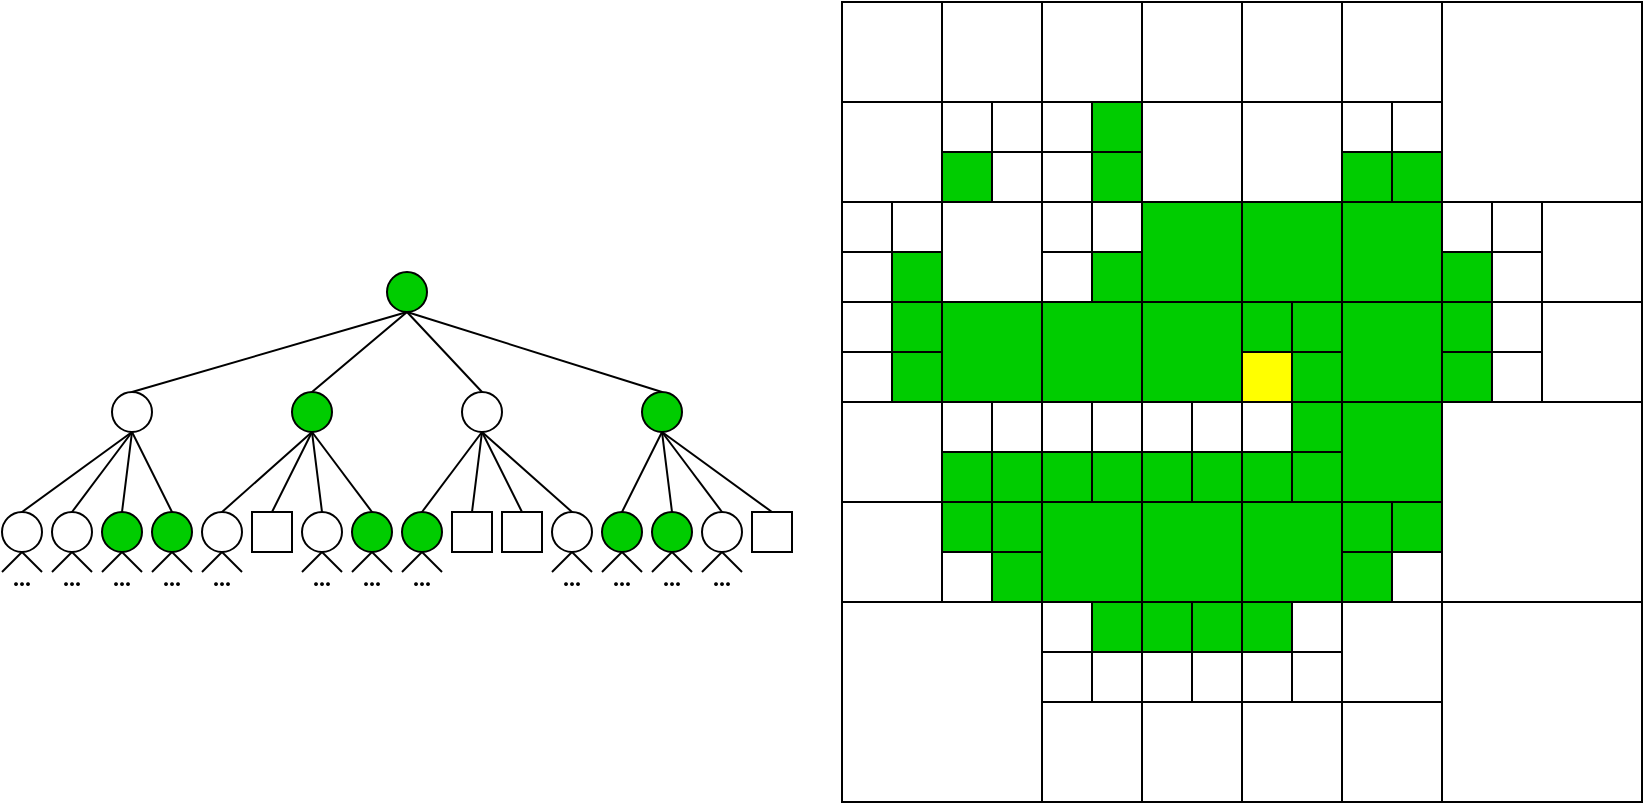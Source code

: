 <mxfile version="24.4.13" type="device">
  <diagram name="Page-1" id="Xse8WK59IOAnQLQ-py6_">
    <mxGraphModel dx="2045" dy="697" grid="1" gridSize="5" guides="0" tooltips="1" connect="0" arrows="0" fold="1" page="1" pageScale="1" pageWidth="850" pageHeight="1100" math="0" shadow="0">
      <root>
        <mxCell id="0" />
        <mxCell id="1" parent="0" />
        <mxCell id="A7GeoqtOZgdvH2nWiJJF-114" value="" style="whiteSpace=wrap;html=1;aspect=fixed;strokeColor=none;gradientColor=#B3B3B3;fillColor=#CCCCCC;" parent="1" vertex="1">
          <mxGeometry x="-160" y="490" width="50" height="50" as="geometry" />
        </mxCell>
        <mxCell id="CC8q0QYBSkZl_h8TiPGs-127" value="" style="rounded=0;whiteSpace=wrap;html=1;strokeColor=#00CC00;strokeWidth=0.5;fillColor=#00cc00;" parent="1" vertex="1">
          <mxGeometry x="-335" y="465" width="25" height="25" as="geometry" />
        </mxCell>
        <mxCell id="CC8q0QYBSkZl_h8TiPGs-384" value="" style="rounded=0;whiteSpace=wrap;html=1;strokeColor=#00CC00;strokeWidth=0.5;fillColor=#00cc00;" parent="1" vertex="1">
          <mxGeometry x="-335" y="490" width="175" height="50" as="geometry" />
        </mxCell>
        <mxCell id="CC8q0QYBSkZl_h8TiPGs-385" value="" style="rounded=0;whiteSpace=wrap;html=1;strokeColor=#00CC00;strokeWidth=0.5;fillColor=#00cc00;" parent="1" vertex="1">
          <mxGeometry x="-310" y="415" width="25" height="25" as="geometry" />
        </mxCell>
        <mxCell id="CC8q0QYBSkZl_h8TiPGs-386" value="" style="rounded=0;whiteSpace=wrap;html=1;strokeColor=#00CC00;strokeWidth=0.5;fillColor=#00cc00;" parent="1" vertex="1">
          <mxGeometry x="-235" y="390" width="25" height="50" as="geometry" />
        </mxCell>
        <mxCell id="CC8q0QYBSkZl_h8TiPGs-388" value="" style="rounded=0;whiteSpace=wrap;html=1;strokeColor=#00CC00;strokeWidth=0.5;fillColor=#00cc00;" parent="1" vertex="1">
          <mxGeometry x="-235" y="465" width="25" height="25" as="geometry" />
        </mxCell>
        <mxCell id="CC8q0QYBSkZl_h8TiPGs-389" value="" style="rounded=0;whiteSpace=wrap;html=1;strokeColor=#00CC00;strokeWidth=0.5;fillColor=#00cc00;" parent="1" vertex="1">
          <mxGeometry x="-210" y="440" width="150" height="50" as="geometry" />
        </mxCell>
        <mxCell id="CC8q0QYBSkZl_h8TiPGs-390" value="" style="rounded=0;whiteSpace=wrap;html=1;strokeColor=#00CC00;strokeWidth=0.5;fillColor=#00cc00;" parent="1" vertex="1">
          <mxGeometry x="-110" y="415" width="50" height="25" as="geometry" />
        </mxCell>
        <mxCell id="CC8q0QYBSkZl_h8TiPGs-391" value="" style="rounded=0;whiteSpace=wrap;html=1;strokeColor=#00CC00;strokeWidth=0.5;fillColor=#00cc00;" parent="1" vertex="1">
          <mxGeometry x="-60" y="465" width="25" height="75" as="geometry" />
        </mxCell>
        <mxCell id="CC8q0QYBSkZl_h8TiPGs-393" value="" style="rounded=0;whiteSpace=wrap;html=1;strokeColor=#00CC00;strokeWidth=0.5;fillColor=#00cc00;" parent="1" vertex="1">
          <mxGeometry x="-160" y="490" width="25" height="25" as="geometry" />
        </mxCell>
        <mxCell id="CC8q0QYBSkZl_h8TiPGs-394" value="" style="rounded=0;whiteSpace=wrap;html=1;strokeColor=#FFFF00;strokeWidth=0.5;fillColor=#ffff00;" parent="1" vertex="1">
          <mxGeometry x="-160" y="515" width="25" height="25" as="geometry" />
        </mxCell>
        <mxCell id="CC8q0QYBSkZl_h8TiPGs-395" value="" style="rounded=0;whiteSpace=wrap;html=1;strokeColor=#00CC00;strokeWidth=0.5;fillColor=#00cc00;" parent="1" vertex="1">
          <mxGeometry x="-135" y="540" width="75" height="25" as="geometry" />
        </mxCell>
        <mxCell id="CC8q0QYBSkZl_h8TiPGs-396" value="" style="rounded=0;whiteSpace=wrap;html=1;strokeColor=#00CC00;strokeWidth=0.5;fillColor=#00cc00;" parent="1" vertex="1">
          <mxGeometry x="-310" y="565" width="250" height="50" as="geometry" />
        </mxCell>
        <mxCell id="CC8q0QYBSkZl_h8TiPGs-397" value="" style="rounded=0;whiteSpace=wrap;html=1;strokeColor=#00CC00;strokeWidth=0.5;fillColor=#00cc00;" parent="1" vertex="1">
          <mxGeometry x="-285" y="615" width="200" height="25" as="geometry" />
        </mxCell>
        <mxCell id="CC8q0QYBSkZl_h8TiPGs-398" value="" style="rounded=0;whiteSpace=wrap;html=1;strokeColor=#00CC00;strokeWidth=0.5;fillColor=#00cc00;" parent="1" vertex="1">
          <mxGeometry x="-235" y="640" width="100" height="25" as="geometry" />
        </mxCell>
        <mxCell id="CC8q0QYBSkZl_h8TiPGs-392" value="" style="rounded=0;whiteSpace=wrap;html=1;strokeColor=#00CC00;strokeWidth=0.5;fillColor=#00cc00;" parent="1" vertex="1">
          <mxGeometry x="-135" y="490" width="75" height="50" as="geometry" />
        </mxCell>
        <mxCell id="wF1ciALJRRrJ7pzbPHmN-1" value="" style="rounded=0;whiteSpace=wrap;html=1;fillColor=none;" vertex="1" parent="1">
          <mxGeometry x="-360" y="340" width="400" height="400" as="geometry" />
        </mxCell>
        <mxCell id="wF1ciALJRRrJ7pzbPHmN-3" value="" style="endArrow=none;html=1;rounded=0;" edge="1" parent="1">
          <mxGeometry width="50" height="50" relative="1" as="geometry">
            <mxPoint x="-10" y="740" as="sourcePoint" />
            <mxPoint x="-10" y="340" as="targetPoint" />
          </mxGeometry>
        </mxCell>
        <mxCell id="wF1ciALJRRrJ7pzbPHmN-4" value="" style="endArrow=none;html=1;rounded=0;" edge="1" parent="1">
          <mxGeometry width="50" height="50" relative="1" as="geometry">
            <mxPoint x="-35" y="740" as="sourcePoint" />
            <mxPoint x="-35" y="340" as="targetPoint" />
          </mxGeometry>
        </mxCell>
        <mxCell id="wF1ciALJRRrJ7pzbPHmN-5" value="" style="endArrow=none;html=1;rounded=0;" edge="1" parent="1">
          <mxGeometry width="50" height="50" relative="1" as="geometry">
            <mxPoint x="-60" y="740" as="sourcePoint" />
            <mxPoint x="-60" y="340" as="targetPoint" />
          </mxGeometry>
        </mxCell>
        <mxCell id="wF1ciALJRRrJ7pzbPHmN-6" value="" style="endArrow=none;html=1;rounded=0;" edge="1" parent="1">
          <mxGeometry width="50" height="50" relative="1" as="geometry">
            <mxPoint x="-85" y="740" as="sourcePoint" />
            <mxPoint x="-85" y="340" as="targetPoint" />
          </mxGeometry>
        </mxCell>
        <mxCell id="wF1ciALJRRrJ7pzbPHmN-7" value="" style="endArrow=none;html=1;rounded=0;" edge="1" parent="1">
          <mxGeometry width="50" height="50" relative="1" as="geometry">
            <mxPoint x="-110" y="740" as="sourcePoint" />
            <mxPoint x="-110" y="340" as="targetPoint" />
          </mxGeometry>
        </mxCell>
        <mxCell id="wF1ciALJRRrJ7pzbPHmN-8" value="" style="endArrow=none;html=1;rounded=0;" edge="1" parent="1">
          <mxGeometry width="50" height="50" relative="1" as="geometry">
            <mxPoint x="-135" y="740" as="sourcePoint" />
            <mxPoint x="-135" y="340" as="targetPoint" />
          </mxGeometry>
        </mxCell>
        <mxCell id="wF1ciALJRRrJ7pzbPHmN-9" value="" style="endArrow=none;html=1;rounded=0;" edge="1" parent="1">
          <mxGeometry width="50" height="50" relative="1" as="geometry">
            <mxPoint x="-160" y="740" as="sourcePoint" />
            <mxPoint x="-160" y="340" as="targetPoint" />
          </mxGeometry>
        </mxCell>
        <mxCell id="wF1ciALJRRrJ7pzbPHmN-10" value="" style="endArrow=none;html=1;rounded=0;" edge="1" parent="1">
          <mxGeometry width="50" height="50" relative="1" as="geometry">
            <mxPoint x="-185" y="740" as="sourcePoint" />
            <mxPoint x="-185" y="340" as="targetPoint" />
          </mxGeometry>
        </mxCell>
        <mxCell id="wF1ciALJRRrJ7pzbPHmN-11" value="" style="endArrow=none;html=1;rounded=0;" edge="1" parent="1">
          <mxGeometry width="50" height="50" relative="1" as="geometry">
            <mxPoint x="-210" y="740" as="sourcePoint" />
            <mxPoint x="-210" y="340" as="targetPoint" />
          </mxGeometry>
        </mxCell>
        <mxCell id="wF1ciALJRRrJ7pzbPHmN-12" value="" style="endArrow=none;html=1;rounded=0;" edge="1" parent="1">
          <mxGeometry width="50" height="50" relative="1" as="geometry">
            <mxPoint x="-235" y="740" as="sourcePoint" />
            <mxPoint x="-235" y="340" as="targetPoint" />
          </mxGeometry>
        </mxCell>
        <mxCell id="wF1ciALJRRrJ7pzbPHmN-13" value="" style="endArrow=none;html=1;rounded=0;" edge="1" parent="1">
          <mxGeometry width="50" height="50" relative="1" as="geometry">
            <mxPoint x="-260" y="740" as="sourcePoint" />
            <mxPoint x="-260" y="340" as="targetPoint" />
          </mxGeometry>
        </mxCell>
        <mxCell id="wF1ciALJRRrJ7pzbPHmN-14" value="" style="endArrow=none;html=1;rounded=0;" edge="1" parent="1">
          <mxGeometry width="50" height="50" relative="1" as="geometry">
            <mxPoint x="-285" y="740" as="sourcePoint" />
            <mxPoint x="-285" y="340" as="targetPoint" />
          </mxGeometry>
        </mxCell>
        <mxCell id="wF1ciALJRRrJ7pzbPHmN-15" value="" style="endArrow=none;html=1;rounded=0;" edge="1" parent="1">
          <mxGeometry width="50" height="50" relative="1" as="geometry">
            <mxPoint x="-310" y="740" as="sourcePoint" />
            <mxPoint x="-310" y="340" as="targetPoint" />
          </mxGeometry>
        </mxCell>
        <mxCell id="wF1ciALJRRrJ7pzbPHmN-16" value="" style="endArrow=none;html=1;rounded=0;" edge="1" parent="1">
          <mxGeometry width="50" height="50" relative="1" as="geometry">
            <mxPoint x="-335" y="740" as="sourcePoint" />
            <mxPoint x="-335" y="340" as="targetPoint" />
          </mxGeometry>
        </mxCell>
        <mxCell id="wF1ciALJRRrJ7pzbPHmN-34" value="" style="endArrow=none;html=1;rounded=0;" edge="1" parent="1">
          <mxGeometry width="50" height="50" relative="1" as="geometry">
            <mxPoint x="-360" y="365" as="sourcePoint" />
            <mxPoint x="40" y="365" as="targetPoint" />
          </mxGeometry>
        </mxCell>
        <mxCell id="wF1ciALJRRrJ7pzbPHmN-51" value="" style="endArrow=none;html=1;rounded=0;" edge="1" parent="1">
          <mxGeometry width="50" height="50" relative="1" as="geometry">
            <mxPoint x="15" y="740" as="sourcePoint" />
            <mxPoint x="15" y="340" as="targetPoint" />
          </mxGeometry>
        </mxCell>
        <mxCell id="wF1ciALJRRrJ7pzbPHmN-52" value="" style="endArrow=none;html=1;rounded=0;" edge="1" parent="1">
          <mxGeometry width="50" height="50" relative="1" as="geometry">
            <mxPoint x="-360" y="390" as="sourcePoint" />
            <mxPoint x="40" y="390" as="targetPoint" />
          </mxGeometry>
        </mxCell>
        <mxCell id="wF1ciALJRRrJ7pzbPHmN-53" value="" style="endArrow=none;html=1;rounded=0;" edge="1" parent="1">
          <mxGeometry width="50" height="50" relative="1" as="geometry">
            <mxPoint x="-360" y="440" as="sourcePoint" />
            <mxPoint x="40" y="440" as="targetPoint" />
          </mxGeometry>
        </mxCell>
        <mxCell id="wF1ciALJRRrJ7pzbPHmN-54" value="" style="endArrow=none;html=1;rounded=0;" edge="1" parent="1">
          <mxGeometry width="50" height="50" relative="1" as="geometry">
            <mxPoint x="-360" y="415" as="sourcePoint" />
            <mxPoint x="40" y="415" as="targetPoint" />
          </mxGeometry>
        </mxCell>
        <mxCell id="wF1ciALJRRrJ7pzbPHmN-55" value="" style="endArrow=none;html=1;rounded=0;" edge="1" parent="1">
          <mxGeometry width="50" height="50" relative="1" as="geometry">
            <mxPoint x="-360" y="540" as="sourcePoint" />
            <mxPoint x="40" y="540" as="targetPoint" />
          </mxGeometry>
        </mxCell>
        <mxCell id="wF1ciALJRRrJ7pzbPHmN-56" value="" style="endArrow=none;html=1;rounded=0;" edge="1" parent="1">
          <mxGeometry width="50" height="50" relative="1" as="geometry">
            <mxPoint x="-360" y="515" as="sourcePoint" />
            <mxPoint x="40" y="515" as="targetPoint" />
          </mxGeometry>
        </mxCell>
        <mxCell id="wF1ciALJRRrJ7pzbPHmN-57" value="" style="endArrow=none;html=1;rounded=0;" edge="1" parent="1">
          <mxGeometry width="50" height="50" relative="1" as="geometry">
            <mxPoint x="-360" y="465" as="sourcePoint" />
            <mxPoint x="40" y="465" as="targetPoint" />
          </mxGeometry>
        </mxCell>
        <mxCell id="wF1ciALJRRrJ7pzbPHmN-58" value="" style="endArrow=none;html=1;rounded=0;" edge="1" parent="1">
          <mxGeometry width="50" height="50" relative="1" as="geometry">
            <mxPoint x="-360" y="665" as="sourcePoint" />
            <mxPoint x="40" y="665" as="targetPoint" />
          </mxGeometry>
        </mxCell>
        <mxCell id="wF1ciALJRRrJ7pzbPHmN-59" value="" style="endArrow=none;html=1;rounded=0;" edge="1" parent="1">
          <mxGeometry width="50" height="50" relative="1" as="geometry">
            <mxPoint x="-360" y="640" as="sourcePoint" />
            <mxPoint x="40" y="640" as="targetPoint" />
          </mxGeometry>
        </mxCell>
        <mxCell id="wF1ciALJRRrJ7pzbPHmN-60" value="" style="endArrow=none;html=1;rounded=0;" edge="1" parent="1">
          <mxGeometry width="50" height="50" relative="1" as="geometry">
            <mxPoint x="-360" y="590" as="sourcePoint" />
            <mxPoint x="40" y="590" as="targetPoint" />
          </mxGeometry>
        </mxCell>
        <mxCell id="wF1ciALJRRrJ7pzbPHmN-61" value="" style="endArrow=none;html=1;rounded=0;" edge="1" parent="1">
          <mxGeometry width="50" height="50" relative="1" as="geometry">
            <mxPoint x="-360" y="565" as="sourcePoint" />
            <mxPoint x="40" y="565" as="targetPoint" />
          </mxGeometry>
        </mxCell>
        <mxCell id="wF1ciALJRRrJ7pzbPHmN-62" value="" style="endArrow=none;html=1;rounded=0;" edge="1" parent="1">
          <mxGeometry width="50" height="50" relative="1" as="geometry">
            <mxPoint x="-360" y="715" as="sourcePoint" />
            <mxPoint x="40" y="715" as="targetPoint" />
          </mxGeometry>
        </mxCell>
        <mxCell id="wF1ciALJRRrJ7pzbPHmN-63" value="" style="endArrow=none;html=1;rounded=0;" edge="1" parent="1">
          <mxGeometry width="50" height="50" relative="1" as="geometry">
            <mxPoint x="-360" y="690" as="sourcePoint" />
            <mxPoint x="40" y="690" as="targetPoint" />
          </mxGeometry>
        </mxCell>
        <mxCell id="wF1ciALJRRrJ7pzbPHmN-64" value="" style="endArrow=none;html=1;rounded=0;" edge="1" parent="1">
          <mxGeometry width="50" height="50" relative="1" as="geometry">
            <mxPoint x="-360" y="615" as="sourcePoint" />
            <mxPoint x="40" y="615" as="targetPoint" />
          </mxGeometry>
        </mxCell>
        <mxCell id="wF1ciALJRRrJ7pzbPHmN-65" value="" style="endArrow=none;html=1;rounded=0;" edge="1" parent="1">
          <mxGeometry width="50" height="50" relative="1" as="geometry">
            <mxPoint x="-360" y="490" as="sourcePoint" />
            <mxPoint x="40" y="490" as="targetPoint" />
          </mxGeometry>
        </mxCell>
        <mxCell id="wF1ciALJRRrJ7pzbPHmN-67" value="" style="ellipse;whiteSpace=wrap;html=1;fillColor=#00CC00;" vertex="1" parent="1">
          <mxGeometry x="-580" y="595" width="20" height="20" as="geometry" />
        </mxCell>
        <mxCell id="wF1ciALJRRrJ7pzbPHmN-83" value="" style="endArrow=none;html=1;rounded=0;" edge="1" parent="1">
          <mxGeometry width="50" height="50" relative="1" as="geometry">
            <mxPoint x="-580" y="625" as="sourcePoint" />
            <mxPoint x="-570" y="615" as="targetPoint" />
          </mxGeometry>
        </mxCell>
        <mxCell id="wF1ciALJRRrJ7pzbPHmN-85" value="" style="endArrow=none;html=1;rounded=0;" edge="1" parent="1">
          <mxGeometry width="50" height="50" relative="1" as="geometry">
            <mxPoint x="-560" y="625" as="sourcePoint" />
            <mxPoint x="-570" y="615" as="targetPoint" />
          </mxGeometry>
        </mxCell>
        <mxCell id="wF1ciALJRRrJ7pzbPHmN-86" value="..." style="text;html=1;align=center;verticalAlign=middle;whiteSpace=wrap;rounded=0;fontFamily=&quot;Latin Modern Mono 12&quot;;fontSize=12;fontStyle=1" vertex="1" parent="1">
          <mxGeometry x="-580" y="620" width="20" height="15" as="geometry" />
        </mxCell>
        <mxCell id="wF1ciALJRRrJ7pzbPHmN-95" value="" style="ellipse;whiteSpace=wrap;html=1;" vertex="1" parent="1">
          <mxGeometry x="-505" y="595" width="20" height="20" as="geometry" />
        </mxCell>
        <mxCell id="wF1ciALJRRrJ7pzbPHmN-96" value="" style="endArrow=none;html=1;rounded=0;" edge="1" parent="1">
          <mxGeometry width="50" height="50" relative="1" as="geometry">
            <mxPoint x="-505" y="625" as="sourcePoint" />
            <mxPoint x="-495" y="615" as="targetPoint" />
          </mxGeometry>
        </mxCell>
        <mxCell id="wF1ciALJRRrJ7pzbPHmN-97" value="" style="endArrow=none;html=1;rounded=0;" edge="1" parent="1">
          <mxGeometry width="50" height="50" relative="1" as="geometry">
            <mxPoint x="-485" y="625" as="sourcePoint" />
            <mxPoint x="-495" y="615" as="targetPoint" />
          </mxGeometry>
        </mxCell>
        <mxCell id="wF1ciALJRRrJ7pzbPHmN-98" value="..." style="text;html=1;align=center;verticalAlign=middle;whiteSpace=wrap;rounded=0;fontFamily=&quot;Latin Modern Mono 12&quot;;fontSize=12;fontStyle=1" vertex="1" parent="1">
          <mxGeometry x="-505" y="620" width="20" height="15" as="geometry" />
        </mxCell>
        <mxCell id="wF1ciALJRRrJ7pzbPHmN-99" value="" style="ellipse;whiteSpace=wrap;html=1;fillColor=#00CC00;" vertex="1" parent="1">
          <mxGeometry x="-480" y="595" width="20" height="20" as="geometry" />
        </mxCell>
        <mxCell id="wF1ciALJRRrJ7pzbPHmN-100" value="" style="endArrow=none;html=1;rounded=0;" edge="1" parent="1">
          <mxGeometry width="50" height="50" relative="1" as="geometry">
            <mxPoint x="-480" y="625" as="sourcePoint" />
            <mxPoint x="-470" y="615" as="targetPoint" />
          </mxGeometry>
        </mxCell>
        <mxCell id="wF1ciALJRRrJ7pzbPHmN-101" value="" style="endArrow=none;html=1;rounded=0;" edge="1" parent="1">
          <mxGeometry width="50" height="50" relative="1" as="geometry">
            <mxPoint x="-460" y="625" as="sourcePoint" />
            <mxPoint x="-470" y="615" as="targetPoint" />
          </mxGeometry>
        </mxCell>
        <mxCell id="wF1ciALJRRrJ7pzbPHmN-102" value="..." style="text;html=1;align=center;verticalAlign=middle;whiteSpace=wrap;rounded=0;fontFamily=&quot;Latin Modern Mono 12&quot;;fontSize=12;fontStyle=1" vertex="1" parent="1">
          <mxGeometry x="-480" y="620" width="20" height="15" as="geometry" />
        </mxCell>
        <mxCell id="wF1ciALJRRrJ7pzbPHmN-103" value="" style="ellipse;whiteSpace=wrap;html=1;fillColor=#00CC00;" vertex="1" parent="1">
          <mxGeometry x="-455" y="595" width="20" height="20" as="geometry" />
        </mxCell>
        <mxCell id="wF1ciALJRRrJ7pzbPHmN-104" value="" style="endArrow=none;html=1;rounded=0;" edge="1" parent="1">
          <mxGeometry width="50" height="50" relative="1" as="geometry">
            <mxPoint x="-455" y="625" as="sourcePoint" />
            <mxPoint x="-445" y="615" as="targetPoint" />
          </mxGeometry>
        </mxCell>
        <mxCell id="wF1ciALJRRrJ7pzbPHmN-105" value="" style="endArrow=none;html=1;rounded=0;" edge="1" parent="1">
          <mxGeometry width="50" height="50" relative="1" as="geometry">
            <mxPoint x="-435" y="625" as="sourcePoint" />
            <mxPoint x="-445" y="615" as="targetPoint" />
          </mxGeometry>
        </mxCell>
        <mxCell id="wF1ciALJRRrJ7pzbPHmN-106" value="..." style="text;html=1;align=center;verticalAlign=middle;whiteSpace=wrap;rounded=0;fontFamily=&quot;Latin Modern Mono 12&quot;;fontSize=12;fontStyle=1" vertex="1" parent="1">
          <mxGeometry x="-455" y="620" width="20" height="15" as="geometry" />
        </mxCell>
        <mxCell id="wF1ciALJRRrJ7pzbPHmN-107" value="" style="ellipse;whiteSpace=wrap;html=1;" vertex="1" parent="1">
          <mxGeometry x="-430" y="595" width="20" height="20" as="geometry" />
        </mxCell>
        <mxCell id="wF1ciALJRRrJ7pzbPHmN-108" value="" style="endArrow=none;html=1;rounded=0;" edge="1" parent="1">
          <mxGeometry width="50" height="50" relative="1" as="geometry">
            <mxPoint x="-430" y="625" as="sourcePoint" />
            <mxPoint x="-420" y="615" as="targetPoint" />
          </mxGeometry>
        </mxCell>
        <mxCell id="wF1ciALJRRrJ7pzbPHmN-109" value="" style="endArrow=none;html=1;rounded=0;" edge="1" parent="1">
          <mxGeometry width="50" height="50" relative="1" as="geometry">
            <mxPoint x="-410" y="625" as="sourcePoint" />
            <mxPoint x="-420" y="615" as="targetPoint" />
          </mxGeometry>
        </mxCell>
        <mxCell id="wF1ciALJRRrJ7pzbPHmN-110" value="..." style="text;html=1;align=center;verticalAlign=middle;whiteSpace=wrap;rounded=0;fontFamily=&quot;Latin Modern Mono 12&quot;;fontSize=12;fontStyle=1" vertex="1" parent="1">
          <mxGeometry x="-430" y="620" width="20" height="15" as="geometry" />
        </mxCell>
        <mxCell id="wF1ciALJRRrJ7pzbPHmN-115" value="" style="ellipse;whiteSpace=wrap;html=1;" vertex="1" parent="1">
          <mxGeometry x="-780" y="595" width="20" height="20" as="geometry" />
        </mxCell>
        <mxCell id="wF1ciALJRRrJ7pzbPHmN-116" value="" style="endArrow=none;html=1;rounded=0;" edge="1" parent="1">
          <mxGeometry width="50" height="50" relative="1" as="geometry">
            <mxPoint x="-780" y="625" as="sourcePoint" />
            <mxPoint x="-770" y="615" as="targetPoint" />
          </mxGeometry>
        </mxCell>
        <mxCell id="wF1ciALJRRrJ7pzbPHmN-117" value="" style="endArrow=none;html=1;rounded=0;" edge="1" parent="1">
          <mxGeometry width="50" height="50" relative="1" as="geometry">
            <mxPoint x="-760" y="625" as="sourcePoint" />
            <mxPoint x="-770" y="615" as="targetPoint" />
          </mxGeometry>
        </mxCell>
        <mxCell id="wF1ciALJRRrJ7pzbPHmN-118" value="..." style="text;html=1;align=center;verticalAlign=middle;whiteSpace=wrap;rounded=0;fontFamily=&quot;Latin Modern Mono 12&quot;;fontSize=12;fontStyle=1" vertex="1" parent="1">
          <mxGeometry x="-780" y="620" width="20" height="15" as="geometry" />
        </mxCell>
        <mxCell id="wF1ciALJRRrJ7pzbPHmN-119" value="" style="ellipse;whiteSpace=wrap;html=1;" vertex="1" parent="1">
          <mxGeometry x="-755" y="595" width="20" height="20" as="geometry" />
        </mxCell>
        <mxCell id="wF1ciALJRRrJ7pzbPHmN-120" value="" style="endArrow=none;html=1;rounded=0;" edge="1" parent="1">
          <mxGeometry width="50" height="50" relative="1" as="geometry">
            <mxPoint x="-755" y="625" as="sourcePoint" />
            <mxPoint x="-745" y="615" as="targetPoint" />
          </mxGeometry>
        </mxCell>
        <mxCell id="wF1ciALJRRrJ7pzbPHmN-121" value="" style="endArrow=none;html=1;rounded=0;" edge="1" parent="1">
          <mxGeometry width="50" height="50" relative="1" as="geometry">
            <mxPoint x="-735" y="625" as="sourcePoint" />
            <mxPoint x="-745" y="615" as="targetPoint" />
          </mxGeometry>
        </mxCell>
        <mxCell id="wF1ciALJRRrJ7pzbPHmN-122" value="..." style="text;html=1;align=center;verticalAlign=middle;whiteSpace=wrap;rounded=0;fontFamily=&quot;Latin Modern Mono 12&quot;;fontSize=12;fontStyle=1" vertex="1" parent="1">
          <mxGeometry x="-755" y="620" width="20" height="15" as="geometry" />
        </mxCell>
        <mxCell id="wF1ciALJRRrJ7pzbPHmN-123" value="" style="ellipse;whiteSpace=wrap;html=1;fillColor=#00CC00;" vertex="1" parent="1">
          <mxGeometry x="-730" y="595" width="20" height="20" as="geometry" />
        </mxCell>
        <mxCell id="wF1ciALJRRrJ7pzbPHmN-124" value="" style="endArrow=none;html=1;rounded=0;" edge="1" parent="1">
          <mxGeometry width="50" height="50" relative="1" as="geometry">
            <mxPoint x="-730" y="625" as="sourcePoint" />
            <mxPoint x="-720" y="615" as="targetPoint" />
          </mxGeometry>
        </mxCell>
        <mxCell id="wF1ciALJRRrJ7pzbPHmN-125" value="" style="endArrow=none;html=1;rounded=0;" edge="1" parent="1">
          <mxGeometry width="50" height="50" relative="1" as="geometry">
            <mxPoint x="-710" y="625" as="sourcePoint" />
            <mxPoint x="-720" y="615" as="targetPoint" />
          </mxGeometry>
        </mxCell>
        <mxCell id="wF1ciALJRRrJ7pzbPHmN-126" value="..." style="text;html=1;align=center;verticalAlign=middle;whiteSpace=wrap;rounded=0;fontFamily=&quot;Latin Modern Mono 12&quot;;fontSize=12;fontStyle=1" vertex="1" parent="1">
          <mxGeometry x="-730" y="620" width="20" height="15" as="geometry" />
        </mxCell>
        <mxCell id="wF1ciALJRRrJ7pzbPHmN-127" value="" style="ellipse;whiteSpace=wrap;html=1;fillColor=#00CC00;" vertex="1" parent="1">
          <mxGeometry x="-705" y="595" width="20" height="20" as="geometry" />
        </mxCell>
        <mxCell id="wF1ciALJRRrJ7pzbPHmN-128" value="" style="endArrow=none;html=1;rounded=0;" edge="1" parent="1">
          <mxGeometry width="50" height="50" relative="1" as="geometry">
            <mxPoint x="-705" y="625" as="sourcePoint" />
            <mxPoint x="-695" y="615" as="targetPoint" />
          </mxGeometry>
        </mxCell>
        <mxCell id="wF1ciALJRRrJ7pzbPHmN-129" value="" style="endArrow=none;html=1;rounded=0;" edge="1" parent="1">
          <mxGeometry width="50" height="50" relative="1" as="geometry">
            <mxPoint x="-685" y="625" as="sourcePoint" />
            <mxPoint x="-695" y="615" as="targetPoint" />
          </mxGeometry>
        </mxCell>
        <mxCell id="wF1ciALJRRrJ7pzbPHmN-130" value="..." style="text;html=1;align=center;verticalAlign=middle;whiteSpace=wrap;rounded=0;fontFamily=&quot;Latin Modern Mono 12&quot;;fontSize=12;fontStyle=1" vertex="1" parent="1">
          <mxGeometry x="-705" y="620" width="20" height="15" as="geometry" />
        </mxCell>
        <mxCell id="wF1ciALJRRrJ7pzbPHmN-131" value="" style="ellipse;whiteSpace=wrap;html=1;" vertex="1" parent="1">
          <mxGeometry x="-680" y="595" width="20" height="20" as="geometry" />
        </mxCell>
        <mxCell id="wF1ciALJRRrJ7pzbPHmN-132" value="" style="endArrow=none;html=1;rounded=0;" edge="1" parent="1">
          <mxGeometry width="50" height="50" relative="1" as="geometry">
            <mxPoint x="-680" y="625" as="sourcePoint" />
            <mxPoint x="-670" y="615" as="targetPoint" />
          </mxGeometry>
        </mxCell>
        <mxCell id="wF1ciALJRRrJ7pzbPHmN-133" value="" style="endArrow=none;html=1;rounded=0;" edge="1" parent="1">
          <mxGeometry width="50" height="50" relative="1" as="geometry">
            <mxPoint x="-660" y="625" as="sourcePoint" />
            <mxPoint x="-670" y="615" as="targetPoint" />
          </mxGeometry>
        </mxCell>
        <mxCell id="wF1ciALJRRrJ7pzbPHmN-134" value="..." style="text;html=1;align=center;verticalAlign=middle;whiteSpace=wrap;rounded=0;fontFamily=&quot;Latin Modern Mono 12&quot;;fontSize=12;fontStyle=1" vertex="1" parent="1">
          <mxGeometry x="-680" y="620" width="20" height="15" as="geometry" />
        </mxCell>
        <mxCell id="wF1ciALJRRrJ7pzbPHmN-139" value="" style="ellipse;whiteSpace=wrap;html=1;" vertex="1" parent="1">
          <mxGeometry x="-630" y="595" width="20" height="20" as="geometry" />
        </mxCell>
        <mxCell id="wF1ciALJRRrJ7pzbPHmN-140" value="" style="endArrow=none;html=1;rounded=0;" edge="1" parent="1">
          <mxGeometry width="50" height="50" relative="1" as="geometry">
            <mxPoint x="-630" y="625" as="sourcePoint" />
            <mxPoint x="-620" y="615" as="targetPoint" />
          </mxGeometry>
        </mxCell>
        <mxCell id="wF1ciALJRRrJ7pzbPHmN-141" value="" style="endArrow=none;html=1;rounded=0;" edge="1" parent="1">
          <mxGeometry width="50" height="50" relative="1" as="geometry">
            <mxPoint x="-610" y="625" as="sourcePoint" />
            <mxPoint x="-620" y="615" as="targetPoint" />
          </mxGeometry>
        </mxCell>
        <mxCell id="wF1ciALJRRrJ7pzbPHmN-142" value="..." style="text;html=1;align=center;verticalAlign=middle;whiteSpace=wrap;rounded=0;fontFamily=&quot;Latin Modern Mono 12&quot;;fontSize=12;fontStyle=1" vertex="1" parent="1">
          <mxGeometry x="-630" y="620" width="20" height="15" as="geometry" />
        </mxCell>
        <mxCell id="wF1ciALJRRrJ7pzbPHmN-143" value="" style="ellipse;whiteSpace=wrap;html=1;fillColor=#00CC00;" vertex="1" parent="1">
          <mxGeometry x="-605" y="595" width="20" height="20" as="geometry" />
        </mxCell>
        <mxCell id="wF1ciALJRRrJ7pzbPHmN-144" value="" style="endArrow=none;html=1;rounded=0;" edge="1" parent="1">
          <mxGeometry width="50" height="50" relative="1" as="geometry">
            <mxPoint x="-605" y="625" as="sourcePoint" />
            <mxPoint x="-595" y="615" as="targetPoint" />
          </mxGeometry>
        </mxCell>
        <mxCell id="wF1ciALJRRrJ7pzbPHmN-145" value="" style="endArrow=none;html=1;rounded=0;" edge="1" parent="1">
          <mxGeometry width="50" height="50" relative="1" as="geometry">
            <mxPoint x="-585" y="625" as="sourcePoint" />
            <mxPoint x="-595" y="615" as="targetPoint" />
          </mxGeometry>
        </mxCell>
        <mxCell id="wF1ciALJRRrJ7pzbPHmN-146" value="..." style="text;html=1;align=center;verticalAlign=middle;whiteSpace=wrap;rounded=0;fontFamily=&quot;Latin Modern Mono 12&quot;;fontSize=12;fontStyle=1" vertex="1" parent="1">
          <mxGeometry x="-605" y="620" width="20" height="15" as="geometry" />
        </mxCell>
        <mxCell id="wF1ciALJRRrJ7pzbPHmN-147" value="" style="ellipse;whiteSpace=wrap;html=1;" vertex="1" parent="1">
          <mxGeometry x="-725" y="535" width="20" height="20" as="geometry" />
        </mxCell>
        <mxCell id="wF1ciALJRRrJ7pzbPHmN-148" value="" style="ellipse;whiteSpace=wrap;html=1;fillColor=#00CC00;" vertex="1" parent="1">
          <mxGeometry x="-460" y="535" width="20" height="20" as="geometry" />
        </mxCell>
        <mxCell id="wF1ciALJRRrJ7pzbPHmN-149" value="" style="ellipse;whiteSpace=wrap;html=1;fillColor=#00CC00;" vertex="1" parent="1">
          <mxGeometry x="-635" y="535" width="20" height="20" as="geometry" />
        </mxCell>
        <mxCell id="wF1ciALJRRrJ7pzbPHmN-150" value="" style="ellipse;whiteSpace=wrap;html=1;fillColor=#FFFFFF;" vertex="1" parent="1">
          <mxGeometry x="-550" y="535" width="20" height="20" as="geometry" />
        </mxCell>
        <mxCell id="wF1ciALJRRrJ7pzbPHmN-151" value="" style="ellipse;whiteSpace=wrap;html=1;fillColor=#00CC00;" vertex="1" parent="1">
          <mxGeometry x="-587.5" y="475" width="20" height="20" as="geometry" />
        </mxCell>
        <mxCell id="wF1ciALJRRrJ7pzbPHmN-152" value="" style="endArrow=none;html=1;rounded=0;" edge="1" parent="1">
          <mxGeometry width="50" height="50" relative="1" as="geometry">
            <mxPoint x="-715" y="535" as="sourcePoint" />
            <mxPoint x="-577.5" y="495" as="targetPoint" />
          </mxGeometry>
        </mxCell>
        <mxCell id="wF1ciALJRRrJ7pzbPHmN-153" value="" style="endArrow=none;html=1;rounded=0;" edge="1" parent="1">
          <mxGeometry width="50" height="50" relative="1" as="geometry">
            <mxPoint x="-450" y="535" as="sourcePoint" />
            <mxPoint x="-577.5" y="495" as="targetPoint" />
          </mxGeometry>
        </mxCell>
        <mxCell id="wF1ciALJRRrJ7pzbPHmN-155" value="" style="endArrow=none;html=1;rounded=0;" edge="1" parent="1">
          <mxGeometry width="50" height="50" relative="1" as="geometry">
            <mxPoint x="-625" y="535" as="sourcePoint" />
            <mxPoint x="-577.5" y="495" as="targetPoint" />
          </mxGeometry>
        </mxCell>
        <mxCell id="wF1ciALJRRrJ7pzbPHmN-156" value="" style="endArrow=none;html=1;rounded=0;" edge="1" parent="1">
          <mxGeometry width="50" height="50" relative="1" as="geometry">
            <mxPoint x="-540" y="535" as="sourcePoint" />
            <mxPoint x="-577.5" y="495" as="targetPoint" />
          </mxGeometry>
        </mxCell>
        <mxCell id="wF1ciALJRRrJ7pzbPHmN-157" value="" style="endArrow=none;html=1;rounded=0;" edge="1" parent="1">
          <mxGeometry width="50" height="50" relative="1" as="geometry">
            <mxPoint x="-770" y="595" as="sourcePoint" />
            <mxPoint x="-715" y="555" as="targetPoint" />
          </mxGeometry>
        </mxCell>
        <mxCell id="wF1ciALJRRrJ7pzbPHmN-158" value="" style="endArrow=none;html=1;rounded=0;" edge="1" parent="1">
          <mxGeometry width="50" height="50" relative="1" as="geometry">
            <mxPoint x="-745" y="595" as="sourcePoint" />
            <mxPoint x="-715" y="555" as="targetPoint" />
          </mxGeometry>
        </mxCell>
        <mxCell id="wF1ciALJRRrJ7pzbPHmN-159" value="" style="endArrow=none;html=1;rounded=0;" edge="1" parent="1">
          <mxGeometry width="50" height="50" relative="1" as="geometry">
            <mxPoint x="-720" y="595" as="sourcePoint" />
            <mxPoint x="-715" y="555" as="targetPoint" />
          </mxGeometry>
        </mxCell>
        <mxCell id="wF1ciALJRRrJ7pzbPHmN-160" value="" style="endArrow=none;html=1;rounded=0;" edge="1" parent="1">
          <mxGeometry width="50" height="50" relative="1" as="geometry">
            <mxPoint x="-695" y="595" as="sourcePoint" />
            <mxPoint x="-715" y="555" as="targetPoint" />
          </mxGeometry>
        </mxCell>
        <mxCell id="wF1ciALJRRrJ7pzbPHmN-161" value="" style="endArrow=none;html=1;rounded=0;" edge="1" parent="1">
          <mxGeometry width="50" height="50" relative="1" as="geometry">
            <mxPoint x="-470" y="595" as="sourcePoint" />
            <mxPoint x="-450" y="555" as="targetPoint" />
          </mxGeometry>
        </mxCell>
        <mxCell id="wF1ciALJRRrJ7pzbPHmN-162" value="" style="endArrow=none;html=1;rounded=0;" edge="1" parent="1">
          <mxGeometry width="50" height="50" relative="1" as="geometry">
            <mxPoint x="-445" y="595" as="sourcePoint" />
            <mxPoint x="-450" y="555" as="targetPoint" />
          </mxGeometry>
        </mxCell>
        <mxCell id="wF1ciALJRRrJ7pzbPHmN-163" value="" style="endArrow=none;html=1;rounded=0;" edge="1" parent="1">
          <mxGeometry width="50" height="50" relative="1" as="geometry">
            <mxPoint x="-420" y="595" as="sourcePoint" />
            <mxPoint x="-450" y="555" as="targetPoint" />
          </mxGeometry>
        </mxCell>
        <mxCell id="wF1ciALJRRrJ7pzbPHmN-164" value="" style="endArrow=none;html=1;rounded=0;" edge="1" parent="1">
          <mxGeometry width="50" height="50" relative="1" as="geometry">
            <mxPoint x="-395" y="595" as="sourcePoint" />
            <mxPoint x="-450" y="555" as="targetPoint" />
          </mxGeometry>
        </mxCell>
        <mxCell id="wF1ciALJRRrJ7pzbPHmN-165" value="" style="endArrow=none;html=1;rounded=0;" edge="1" parent="1">
          <mxGeometry width="50" height="50" relative="1" as="geometry">
            <mxPoint x="-670" y="595" as="sourcePoint" />
            <mxPoint x="-625" y="555" as="targetPoint" />
          </mxGeometry>
        </mxCell>
        <mxCell id="wF1ciALJRRrJ7pzbPHmN-166" value="" style="endArrow=none;html=1;rounded=0;" edge="1" parent="1">
          <mxGeometry width="50" height="50" relative="1" as="geometry">
            <mxPoint x="-645" y="595" as="sourcePoint" />
            <mxPoint x="-625" y="555" as="targetPoint" />
          </mxGeometry>
        </mxCell>
        <mxCell id="wF1ciALJRRrJ7pzbPHmN-167" value="" style="endArrow=none;html=1;rounded=0;" edge="1" parent="1">
          <mxGeometry width="50" height="50" relative="1" as="geometry">
            <mxPoint x="-620" y="595" as="sourcePoint" />
            <mxPoint x="-625" y="555" as="targetPoint" />
          </mxGeometry>
        </mxCell>
        <mxCell id="wF1ciALJRRrJ7pzbPHmN-168" value="" style="endArrow=none;html=1;rounded=0;" edge="1" parent="1">
          <mxGeometry width="50" height="50" relative="1" as="geometry">
            <mxPoint x="-595" y="595" as="sourcePoint" />
            <mxPoint x="-625" y="555" as="targetPoint" />
          </mxGeometry>
        </mxCell>
        <mxCell id="wF1ciALJRRrJ7pzbPHmN-169" value="" style="endArrow=none;html=1;rounded=0;" edge="1" parent="1">
          <mxGeometry width="50" height="50" relative="1" as="geometry">
            <mxPoint x="-570" y="595" as="sourcePoint" />
            <mxPoint x="-540" y="555" as="targetPoint" />
          </mxGeometry>
        </mxCell>
        <mxCell id="wF1ciALJRRrJ7pzbPHmN-170" value="" style="endArrow=none;html=1;rounded=0;" edge="1" parent="1">
          <mxGeometry width="50" height="50" relative="1" as="geometry">
            <mxPoint x="-545" y="595" as="sourcePoint" />
            <mxPoint x="-540" y="555" as="targetPoint" />
          </mxGeometry>
        </mxCell>
        <mxCell id="wF1ciALJRRrJ7pzbPHmN-171" value="" style="endArrow=none;html=1;rounded=0;" edge="1" parent="1">
          <mxGeometry width="50" height="50" relative="1" as="geometry">
            <mxPoint x="-520" y="595" as="sourcePoint" />
            <mxPoint x="-540" y="555" as="targetPoint" />
          </mxGeometry>
        </mxCell>
        <mxCell id="wF1ciALJRRrJ7pzbPHmN-172" value="" style="endArrow=none;html=1;rounded=0;" edge="1" parent="1">
          <mxGeometry width="50" height="50" relative="1" as="geometry">
            <mxPoint x="-495" y="595" as="sourcePoint" />
            <mxPoint x="-540" y="555" as="targetPoint" />
          </mxGeometry>
        </mxCell>
        <mxCell id="wF1ciALJRRrJ7pzbPHmN-173" value="" style="rounded=0;whiteSpace=wrap;html=1;" vertex="1" parent="1">
          <mxGeometry x="-60" y="340" width="100" height="100" as="geometry" />
        </mxCell>
        <mxCell id="wF1ciALJRRrJ7pzbPHmN-174" value="" style="rounded=0;whiteSpace=wrap;html=1;" vertex="1" parent="1">
          <mxGeometry x="-60" y="640" width="100" height="100" as="geometry" />
        </mxCell>
        <mxCell id="wF1ciALJRRrJ7pzbPHmN-175" value="" style="rounded=0;whiteSpace=wrap;html=1;" vertex="1" parent="1">
          <mxGeometry x="-60" y="540" width="100" height="100" as="geometry" />
        </mxCell>
        <mxCell id="wF1ciALJRRrJ7pzbPHmN-176" value="" style="rounded=0;whiteSpace=wrap;html=1;" vertex="1" parent="1">
          <mxGeometry x="-360" y="640" width="100" height="100" as="geometry" />
        </mxCell>
        <mxCell id="wF1ciALJRRrJ7pzbPHmN-177" value="" style="rounded=0;whiteSpace=wrap;html=1;" vertex="1" parent="1">
          <mxGeometry x="-360" y="340" width="50" height="50" as="geometry" />
        </mxCell>
        <mxCell id="wF1ciALJRRrJ7pzbPHmN-179" value="" style="rounded=0;whiteSpace=wrap;html=1;" vertex="1" parent="1">
          <mxGeometry x="-310" y="340" width="50" height="50" as="geometry" />
        </mxCell>
        <mxCell id="wF1ciALJRRrJ7pzbPHmN-180" value="" style="rounded=0;whiteSpace=wrap;html=1;" vertex="1" parent="1">
          <mxGeometry x="-260" y="340" width="50" height="50" as="geometry" />
        </mxCell>
        <mxCell id="wF1ciALJRRrJ7pzbPHmN-181" value="" style="rounded=0;whiteSpace=wrap;html=1;" vertex="1" parent="1">
          <mxGeometry x="-210" y="340" width="50" height="50" as="geometry" />
        </mxCell>
        <mxCell id="wF1ciALJRRrJ7pzbPHmN-182" value="" style="rounded=0;whiteSpace=wrap;html=1;" vertex="1" parent="1">
          <mxGeometry x="-160" y="340" width="50" height="50" as="geometry" />
        </mxCell>
        <mxCell id="wF1ciALJRRrJ7pzbPHmN-183" value="" style="rounded=0;whiteSpace=wrap;html=1;" vertex="1" parent="1">
          <mxGeometry x="-110" y="340" width="50" height="50" as="geometry" />
        </mxCell>
        <mxCell id="wF1ciALJRRrJ7pzbPHmN-185" value="" style="rounded=0;whiteSpace=wrap;html=1;" vertex="1" parent="1">
          <mxGeometry x="-655" y="595" width="20" height="20" as="geometry" />
        </mxCell>
        <mxCell id="wF1ciALJRRrJ7pzbPHmN-186" value="" style="rounded=0;whiteSpace=wrap;html=1;" vertex="1" parent="1">
          <mxGeometry x="-555" y="595" width="20" height="20" as="geometry" />
        </mxCell>
        <mxCell id="wF1ciALJRRrJ7pzbPHmN-187" value="" style="rounded=0;whiteSpace=wrap;html=1;" vertex="1" parent="1">
          <mxGeometry x="-530" y="595" width="20" height="20" as="geometry" />
        </mxCell>
        <mxCell id="wF1ciALJRRrJ7pzbPHmN-188" value="" style="rounded=0;whiteSpace=wrap;html=1;" vertex="1" parent="1">
          <mxGeometry x="-405" y="595" width="20" height="20" as="geometry" />
        </mxCell>
        <mxCell id="wF1ciALJRRrJ7pzbPHmN-190" value="" style="rounded=0;whiteSpace=wrap;html=1;" vertex="1" parent="1">
          <mxGeometry x="-360" y="390" width="50" height="50" as="geometry" />
        </mxCell>
        <mxCell id="wF1ciALJRRrJ7pzbPHmN-191" value="" style="rounded=0;whiteSpace=wrap;html=1;" vertex="1" parent="1">
          <mxGeometry x="-210" y="390" width="50" height="50" as="geometry" />
        </mxCell>
        <mxCell id="wF1ciALJRRrJ7pzbPHmN-192" value="" style="rounded=0;whiteSpace=wrap;html=1;" vertex="1" parent="1">
          <mxGeometry x="-160" y="390" width="50" height="50" as="geometry" />
        </mxCell>
        <mxCell id="wF1ciALJRRrJ7pzbPHmN-193" value="" style="rounded=0;whiteSpace=wrap;html=1;" vertex="1" parent="1">
          <mxGeometry x="-310" y="440" width="50" height="50" as="geometry" />
        </mxCell>
        <mxCell id="wF1ciALJRRrJ7pzbPHmN-194" value="" style="rounded=0;whiteSpace=wrap;html=1;fillColor=#00CC00;" vertex="1" parent="1">
          <mxGeometry x="-210" y="440" width="50" height="50" as="geometry" />
        </mxCell>
        <mxCell id="wF1ciALJRRrJ7pzbPHmN-195" value="" style="rounded=0;whiteSpace=wrap;html=1;fillColor=#00CC00;" vertex="1" parent="1">
          <mxGeometry x="-160" y="440" width="50" height="50" as="geometry" />
        </mxCell>
        <mxCell id="wF1ciALJRRrJ7pzbPHmN-196" value="" style="rounded=0;whiteSpace=wrap;html=1;fillColor=#00CC00;" vertex="1" parent="1">
          <mxGeometry x="-110" y="440" width="50" height="50" as="geometry" />
        </mxCell>
        <mxCell id="wF1ciALJRRrJ7pzbPHmN-197" value="" style="rounded=0;whiteSpace=wrap;html=1;" vertex="1" parent="1">
          <mxGeometry x="-10" y="440" width="50" height="50" as="geometry" />
        </mxCell>
        <mxCell id="wF1ciALJRRrJ7pzbPHmN-198" value="" style="rounded=0;whiteSpace=wrap;html=1;fillColor=#00CC00;" vertex="1" parent="1">
          <mxGeometry x="-310" y="490" width="50" height="50" as="geometry" />
        </mxCell>
        <mxCell id="wF1ciALJRRrJ7pzbPHmN-199" value="" style="rounded=0;whiteSpace=wrap;html=1;fillColor=#00CC00;" vertex="1" parent="1">
          <mxGeometry x="-260" y="490" width="50" height="50" as="geometry" />
        </mxCell>
        <mxCell id="wF1ciALJRRrJ7pzbPHmN-200" value="" style="rounded=0;whiteSpace=wrap;html=1;fillColor=#00CC00;" vertex="1" parent="1">
          <mxGeometry x="-210" y="490" width="50" height="50" as="geometry" />
        </mxCell>
        <mxCell id="wF1ciALJRRrJ7pzbPHmN-201" value="" style="rounded=0;whiteSpace=wrap;html=1;fillColor=#00CC00;" vertex="1" parent="1">
          <mxGeometry x="-110" y="490" width="50" height="50" as="geometry" />
        </mxCell>
        <mxCell id="wF1ciALJRRrJ7pzbPHmN-202" value="" style="rounded=0;whiteSpace=wrap;html=1;" vertex="1" parent="1">
          <mxGeometry x="-10" y="490" width="50" height="50" as="geometry" />
        </mxCell>
        <mxCell id="wF1ciALJRRrJ7pzbPHmN-203" value="" style="rounded=0;whiteSpace=wrap;html=1;" vertex="1" parent="1">
          <mxGeometry x="-360" y="540" width="50" height="50" as="geometry" />
        </mxCell>
        <mxCell id="wF1ciALJRRrJ7pzbPHmN-204" value="" style="rounded=0;whiteSpace=wrap;html=1;" vertex="1" parent="1">
          <mxGeometry x="-360" y="590" width="50" height="50" as="geometry" />
        </mxCell>
        <mxCell id="wF1ciALJRRrJ7pzbPHmN-205" value="" style="rounded=0;whiteSpace=wrap;html=1;fillColor=#00CC00;" vertex="1" parent="1">
          <mxGeometry x="-110" y="540" width="50" height="50" as="geometry" />
        </mxCell>
        <mxCell id="wF1ciALJRRrJ7pzbPHmN-206" value="" style="rounded=0;whiteSpace=wrap;html=1;fillColor=#00CC00;" vertex="1" parent="1">
          <mxGeometry x="-260" y="590" width="50" height="50" as="geometry" />
        </mxCell>
        <mxCell id="wF1ciALJRRrJ7pzbPHmN-207" value="" style="rounded=0;whiteSpace=wrap;html=1;fillColor=#00CC00;" vertex="1" parent="1">
          <mxGeometry x="-210" y="590" width="50" height="50" as="geometry" />
        </mxCell>
        <mxCell id="wF1ciALJRRrJ7pzbPHmN-208" value="" style="rounded=0;whiteSpace=wrap;html=1;fillColor=#00CC00;" vertex="1" parent="1">
          <mxGeometry x="-160" y="590" width="50" height="50" as="geometry" />
        </mxCell>
        <mxCell id="wF1ciALJRRrJ7pzbPHmN-209" value="" style="rounded=0;whiteSpace=wrap;html=1;" vertex="1" parent="1">
          <mxGeometry x="-260" y="690" width="50" height="50" as="geometry" />
        </mxCell>
        <mxCell id="wF1ciALJRRrJ7pzbPHmN-210" value="" style="rounded=0;whiteSpace=wrap;html=1;" vertex="1" parent="1">
          <mxGeometry x="-210" y="690" width="50" height="50" as="geometry" />
        </mxCell>
        <mxCell id="wF1ciALJRRrJ7pzbPHmN-211" value="" style="rounded=0;whiteSpace=wrap;html=1;" vertex="1" parent="1">
          <mxGeometry x="-160" y="690" width="50" height="50" as="geometry" />
        </mxCell>
        <mxCell id="wF1ciALJRRrJ7pzbPHmN-212" value="" style="rounded=0;whiteSpace=wrap;html=1;" vertex="1" parent="1">
          <mxGeometry x="-110" y="640" width="50" height="50" as="geometry" />
        </mxCell>
        <mxCell id="wF1ciALJRRrJ7pzbPHmN-213" value="" style="rounded=0;whiteSpace=wrap;html=1;" vertex="1" parent="1">
          <mxGeometry x="-110" y="690" width="50" height="50" as="geometry" />
        </mxCell>
      </root>
    </mxGraphModel>
  </diagram>
</mxfile>
